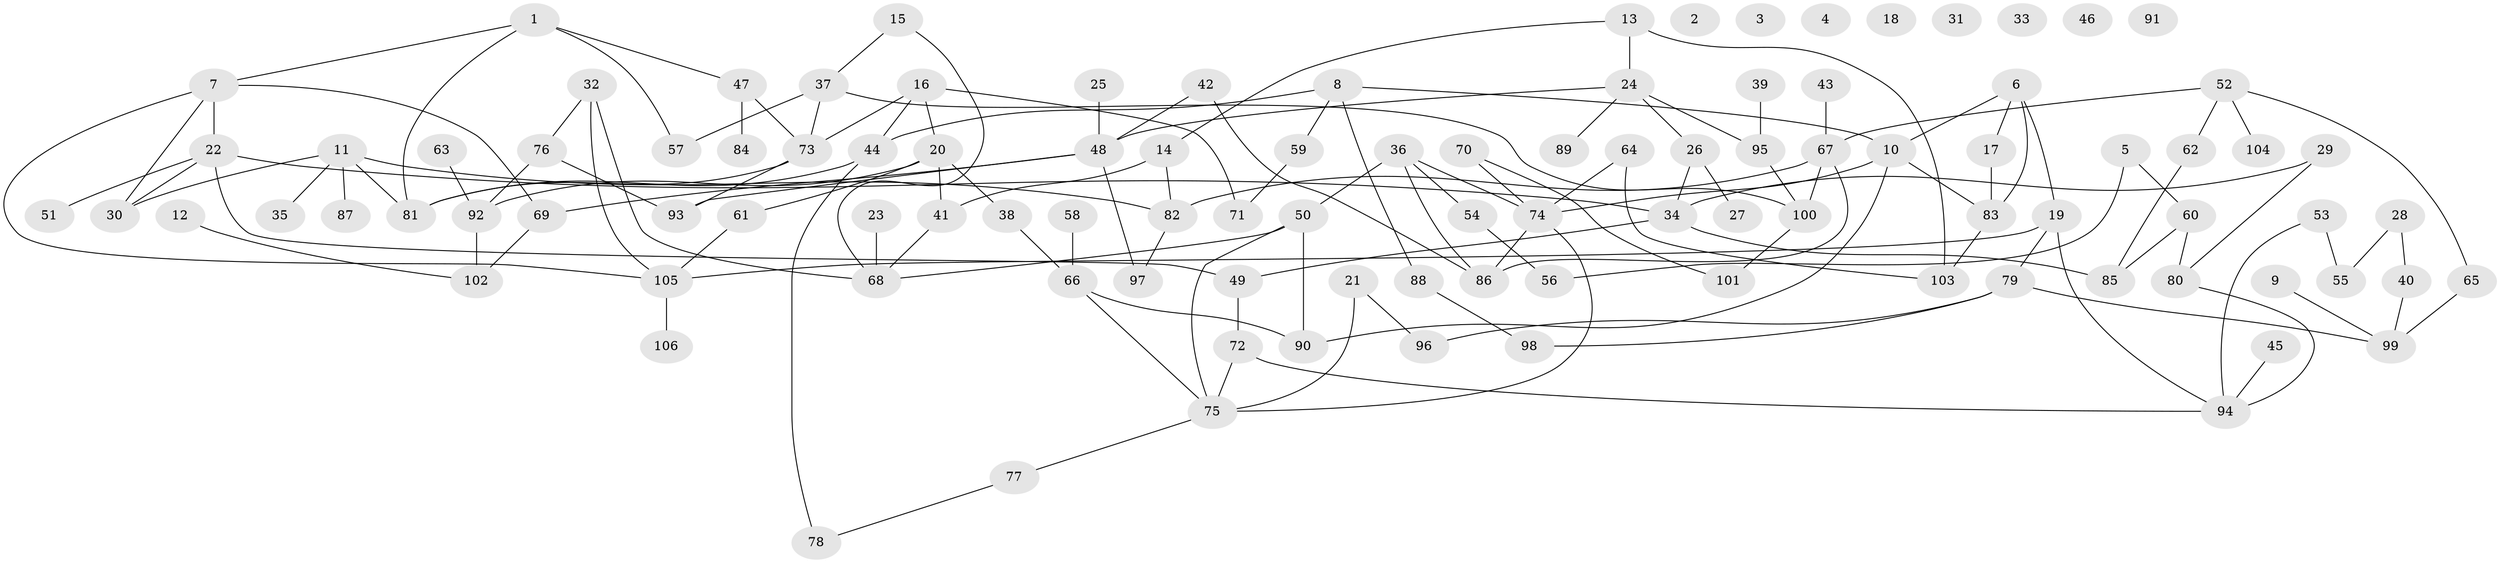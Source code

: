 // Generated by graph-tools (version 1.1) at 2025/13/03/09/25 04:13:10]
// undirected, 106 vertices, 142 edges
graph export_dot {
graph [start="1"]
  node [color=gray90,style=filled];
  1;
  2;
  3;
  4;
  5;
  6;
  7;
  8;
  9;
  10;
  11;
  12;
  13;
  14;
  15;
  16;
  17;
  18;
  19;
  20;
  21;
  22;
  23;
  24;
  25;
  26;
  27;
  28;
  29;
  30;
  31;
  32;
  33;
  34;
  35;
  36;
  37;
  38;
  39;
  40;
  41;
  42;
  43;
  44;
  45;
  46;
  47;
  48;
  49;
  50;
  51;
  52;
  53;
  54;
  55;
  56;
  57;
  58;
  59;
  60;
  61;
  62;
  63;
  64;
  65;
  66;
  67;
  68;
  69;
  70;
  71;
  72;
  73;
  74;
  75;
  76;
  77;
  78;
  79;
  80;
  81;
  82;
  83;
  84;
  85;
  86;
  87;
  88;
  89;
  90;
  91;
  92;
  93;
  94;
  95;
  96;
  97;
  98;
  99;
  100;
  101;
  102;
  103;
  104;
  105;
  106;
  1 -- 7;
  1 -- 47;
  1 -- 57;
  1 -- 81;
  5 -- 56;
  5 -- 60;
  6 -- 10;
  6 -- 17;
  6 -- 19;
  6 -- 83;
  7 -- 22;
  7 -- 30;
  7 -- 69;
  7 -- 105;
  8 -- 10;
  8 -- 44;
  8 -- 59;
  8 -- 88;
  9 -- 99;
  10 -- 74;
  10 -- 83;
  10 -- 90;
  11 -- 30;
  11 -- 35;
  11 -- 81;
  11 -- 82;
  11 -- 87;
  12 -- 102;
  13 -- 14;
  13 -- 24;
  13 -- 103;
  14 -- 41;
  14 -- 82;
  15 -- 37;
  15 -- 68;
  16 -- 20;
  16 -- 44;
  16 -- 71;
  16 -- 73;
  17 -- 83;
  19 -- 79;
  19 -- 94;
  19 -- 105;
  20 -- 38;
  20 -- 41;
  20 -- 61;
  20 -- 92;
  21 -- 75;
  21 -- 96;
  22 -- 30;
  22 -- 34;
  22 -- 49;
  22 -- 51;
  23 -- 68;
  24 -- 26;
  24 -- 48;
  24 -- 89;
  24 -- 95;
  25 -- 48;
  26 -- 27;
  26 -- 34;
  28 -- 40;
  28 -- 55;
  29 -- 34;
  29 -- 80;
  32 -- 68;
  32 -- 76;
  32 -- 105;
  34 -- 49;
  34 -- 85;
  36 -- 50;
  36 -- 54;
  36 -- 74;
  36 -- 86;
  37 -- 57;
  37 -- 73;
  37 -- 100;
  38 -- 66;
  39 -- 95;
  40 -- 99;
  41 -- 68;
  42 -- 48;
  42 -- 86;
  43 -- 67;
  44 -- 78;
  44 -- 81;
  45 -- 94;
  47 -- 73;
  47 -- 84;
  48 -- 69;
  48 -- 93;
  48 -- 97;
  49 -- 72;
  50 -- 68;
  50 -- 75;
  50 -- 90;
  52 -- 62;
  52 -- 65;
  52 -- 67;
  52 -- 104;
  53 -- 55;
  53 -- 94;
  54 -- 56;
  58 -- 66;
  59 -- 71;
  60 -- 80;
  60 -- 85;
  61 -- 105;
  62 -- 85;
  63 -- 92;
  64 -- 74;
  64 -- 103;
  65 -- 99;
  66 -- 75;
  66 -- 90;
  67 -- 82;
  67 -- 86;
  67 -- 100;
  69 -- 102;
  70 -- 74;
  70 -- 101;
  72 -- 75;
  72 -- 94;
  73 -- 81;
  73 -- 93;
  74 -- 75;
  74 -- 86;
  75 -- 77;
  76 -- 92;
  76 -- 93;
  77 -- 78;
  79 -- 96;
  79 -- 98;
  79 -- 99;
  80 -- 94;
  82 -- 97;
  83 -- 103;
  88 -- 98;
  92 -- 102;
  95 -- 100;
  100 -- 101;
  105 -- 106;
}
